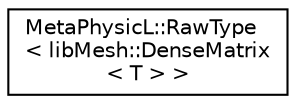 digraph "类继承关系图"
{
 // INTERACTIVE_SVG=YES
  edge [fontname="Helvetica",fontsize="10",labelfontname="Helvetica",labelfontsize="10"];
  node [fontname="Helvetica",fontsize="10",shape=record];
  rankdir="LR";
  Node1 [label="MetaPhysicL::RawType\l\< libMesh::DenseMatrix\l\< T \> \>",height=0.2,width=0.4,color="black", fillcolor="white", style="filled",URL="$structMetaPhysicL_1_1RawType_3_01libMesh_1_1DenseMatrix_3_01T_01_4_01_4.html"];
}
